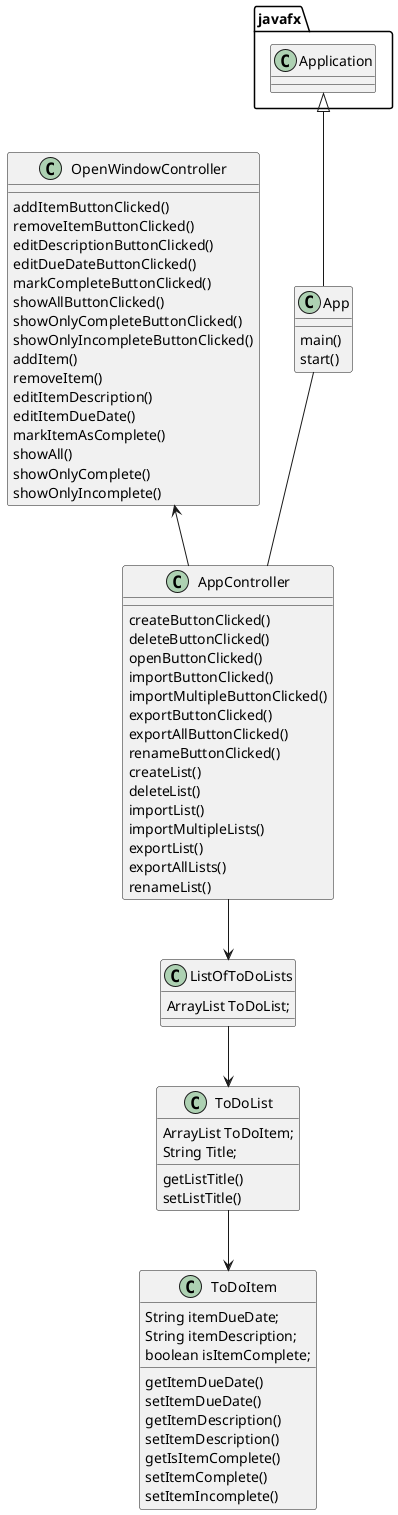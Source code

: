 @startuml
'https://plantuml.com/sequence-diagram

class App {
    main()
    start()
}

class AppController{
    createButtonClicked()
    deleteButtonClicked()
    openButtonClicked()
    importButtonClicked()
    importMultipleButtonClicked()
    exportButtonClicked()
    exportAllButtonClicked()
    renameButtonClicked()
    createList()
    deleteList()
    importList()
    importMultipleLists()
    exportList()
    exportAllLists()
    renameList()
}

class OpenWindowController{
    addItemButtonClicked()
    removeItemButtonClicked()
    editDescriptionButtonClicked()
    editDueDateButtonClicked()
    markCompleteButtonClicked()
    showAllButtonClicked()
    showOnlyCompleteButtonClicked()
    showOnlyIncompleteButtonClicked()
    addItem()
    removeItem()
    editItemDescription()
    editItemDueDate()
    markItemAsComplete()
    showAll()
    showOnlyComplete()
    showOnlyIncomplete()
}

class ToDoItem{
    String itemDueDate;
    String itemDescription;
    boolean isItemComplete;

    getItemDueDate()
    setItemDueDate()
    getItemDescription()
    setItemDescription()
    getIsItemComplete()
    setItemComplete()
    setItemIncomplete()
}

class ToDoList{
    ArrayList ToDoItem;
    String Title;

    getListTitle()
    setListTitle()
}

class ListOfToDoLists{
    ArrayList ToDoList;

}

javafx.Application <|-- App
App -- AppController
OpenWindowController <-- AppController
ListOfToDoLists --> ToDoList
ToDoList --> ToDoItem
AppController --> ListOfToDoLists

@enduml